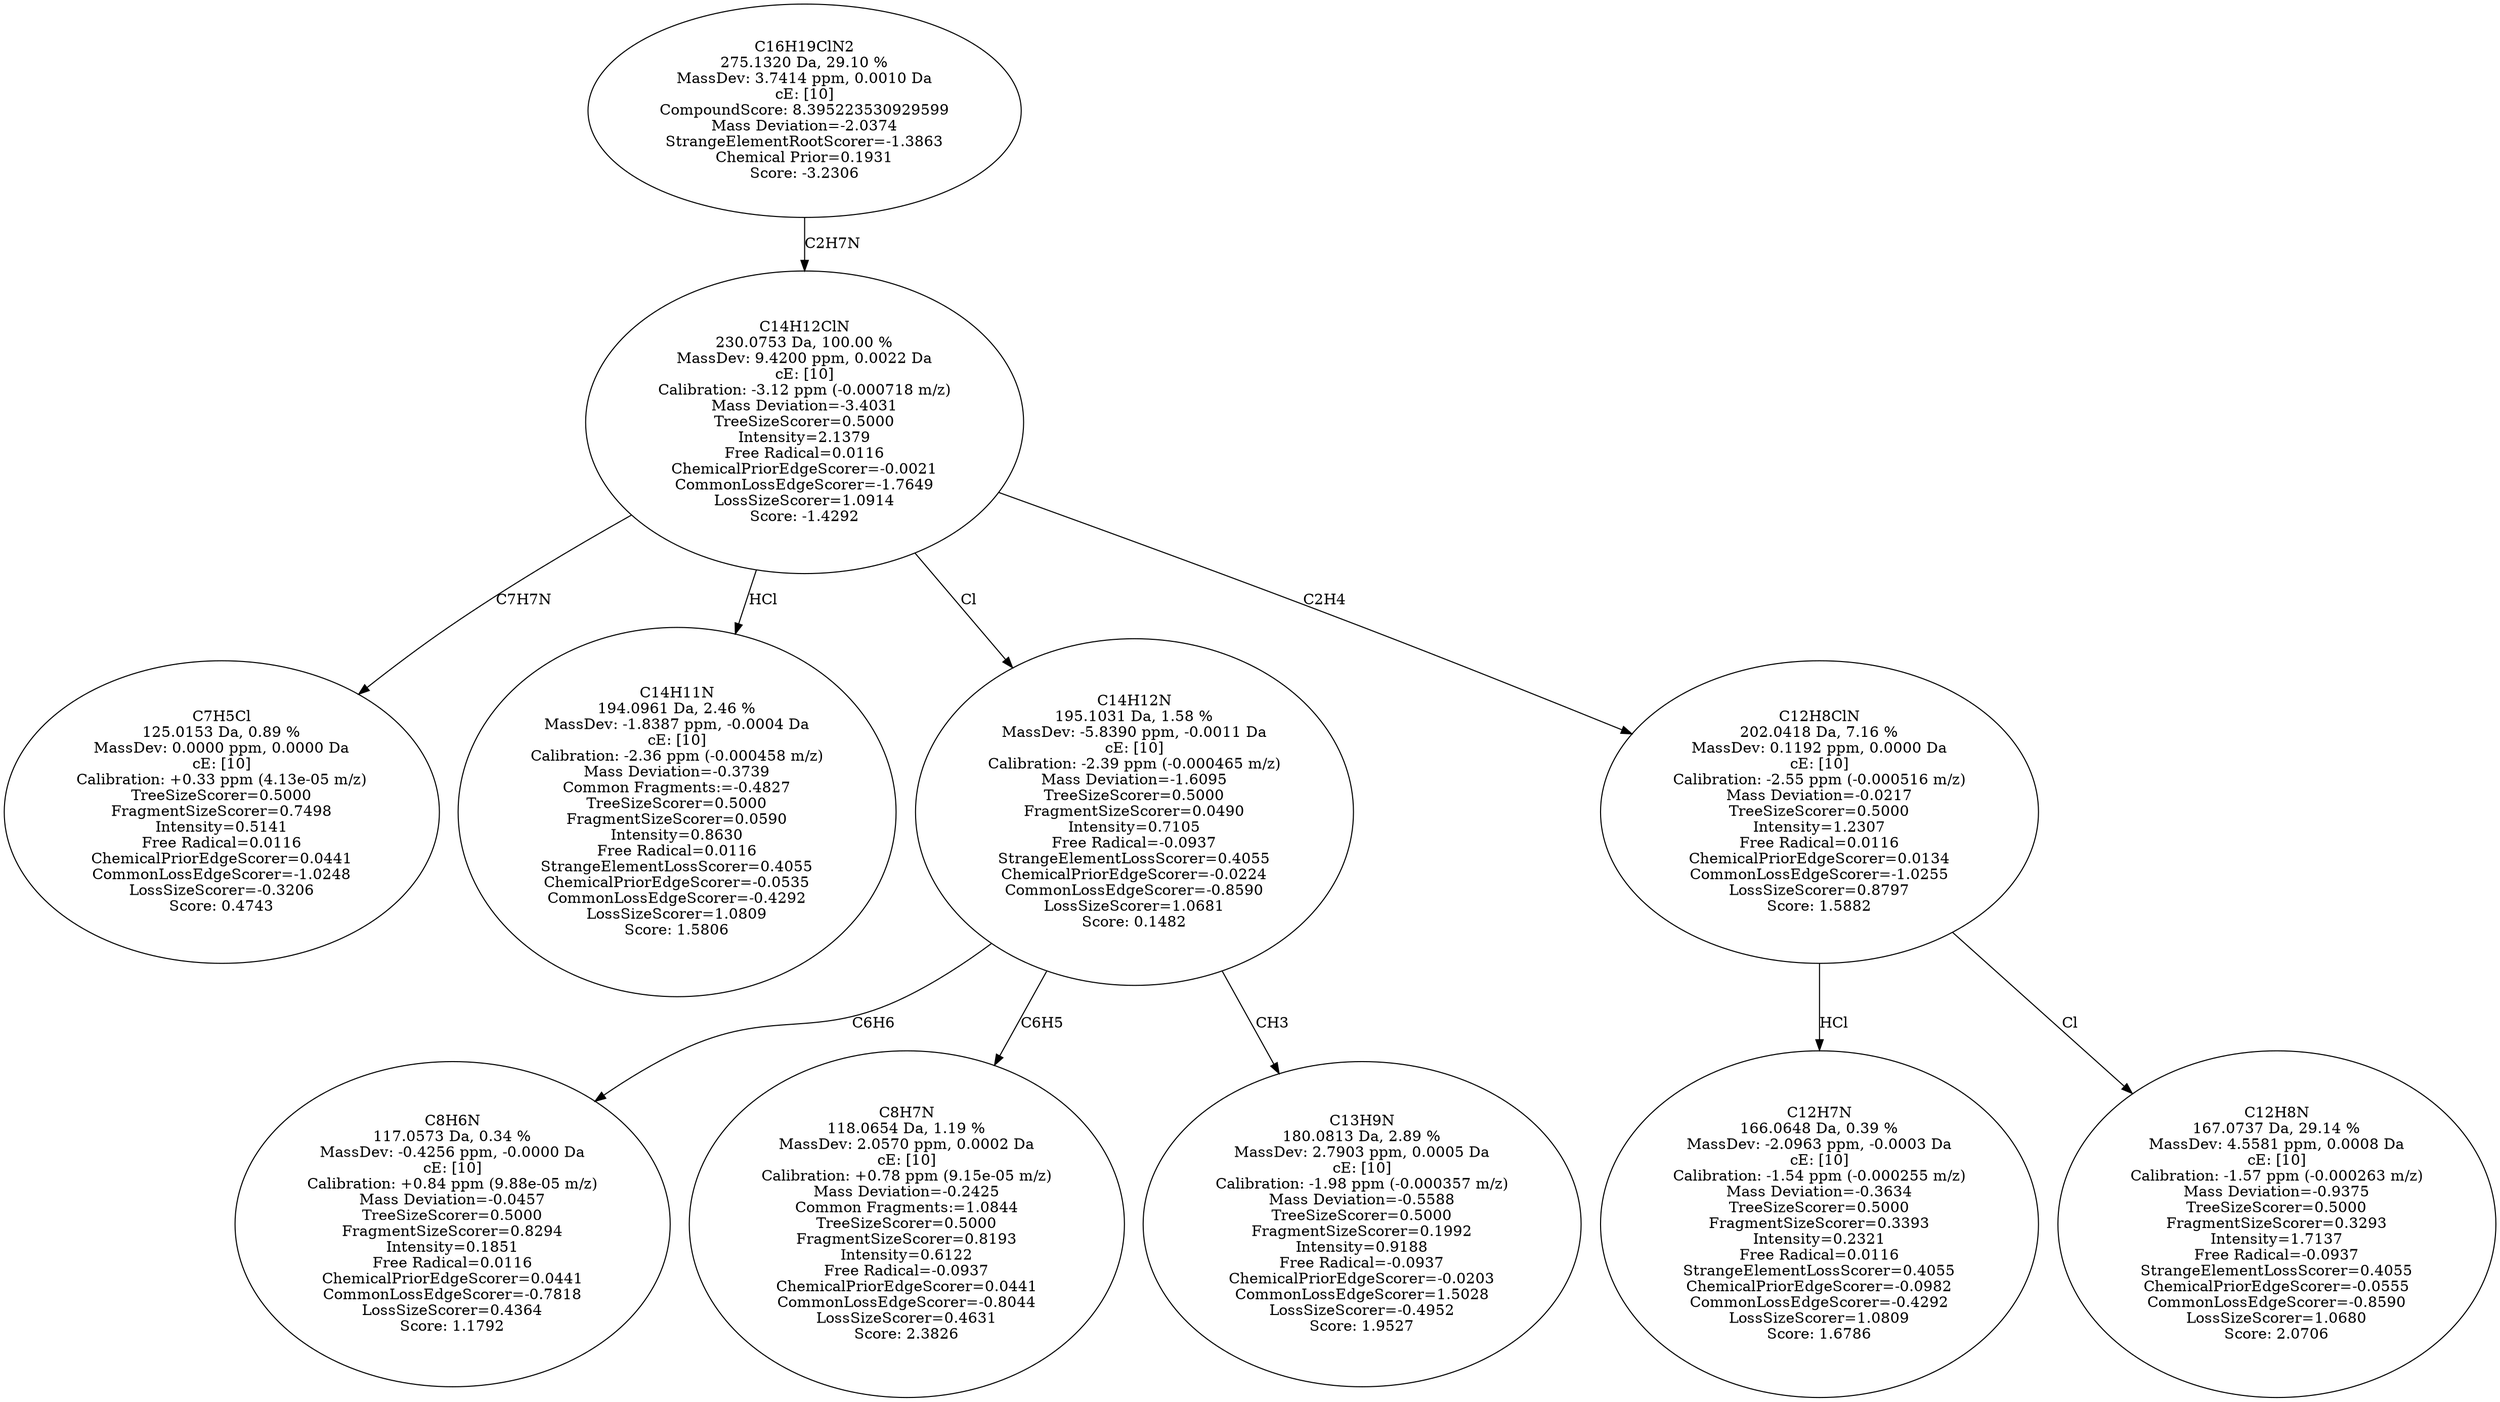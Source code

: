 strict digraph {
v1 [label="C7H5Cl\n125.0153 Da, 0.89 %\nMassDev: 0.0000 ppm, 0.0000 Da\ncE: [10]\nCalibration: +0.33 ppm (4.13e-05 m/z)\nTreeSizeScorer=0.5000\nFragmentSizeScorer=0.7498\nIntensity=0.5141\nFree Radical=0.0116\nChemicalPriorEdgeScorer=0.0441\nCommonLossEdgeScorer=-1.0248\nLossSizeScorer=-0.3206\nScore: 0.4743"];
v2 [label="C14H11N\n194.0961 Da, 2.46 %\nMassDev: -1.8387 ppm, -0.0004 Da\ncE: [10]\nCalibration: -2.36 ppm (-0.000458 m/z)\nMass Deviation=-0.3739\nCommon Fragments:=-0.4827\nTreeSizeScorer=0.5000\nFragmentSizeScorer=0.0590\nIntensity=0.8630\nFree Radical=0.0116\nStrangeElementLossScorer=0.4055\nChemicalPriorEdgeScorer=-0.0535\nCommonLossEdgeScorer=-0.4292\nLossSizeScorer=1.0809\nScore: 1.5806"];
v3 [label="C8H6N\n117.0573 Da, 0.34 %\nMassDev: -0.4256 ppm, -0.0000 Da\ncE: [10]\nCalibration: +0.84 ppm (9.88e-05 m/z)\nMass Deviation=-0.0457\nTreeSizeScorer=0.5000\nFragmentSizeScorer=0.8294\nIntensity=0.1851\nFree Radical=0.0116\nChemicalPriorEdgeScorer=0.0441\nCommonLossEdgeScorer=-0.7818\nLossSizeScorer=0.4364\nScore: 1.1792"];
v4 [label="C8H7N\n118.0654 Da, 1.19 %\nMassDev: 2.0570 ppm, 0.0002 Da\ncE: [10]\nCalibration: +0.78 ppm (9.15e-05 m/z)\nMass Deviation=-0.2425\nCommon Fragments:=1.0844\nTreeSizeScorer=0.5000\nFragmentSizeScorer=0.8193\nIntensity=0.6122\nFree Radical=-0.0937\nChemicalPriorEdgeScorer=0.0441\nCommonLossEdgeScorer=-0.8044\nLossSizeScorer=0.4631\nScore: 2.3826"];
v5 [label="C13H9N\n180.0813 Da, 2.89 %\nMassDev: 2.7903 ppm, 0.0005 Da\ncE: [10]\nCalibration: -1.98 ppm (-0.000357 m/z)\nMass Deviation=-0.5588\nTreeSizeScorer=0.5000\nFragmentSizeScorer=0.1992\nIntensity=0.9188\nFree Radical=-0.0937\nChemicalPriorEdgeScorer=-0.0203\nCommonLossEdgeScorer=1.5028\nLossSizeScorer=-0.4952\nScore: 1.9527"];
v6 [label="C14H12N\n195.1031 Da, 1.58 %\nMassDev: -5.8390 ppm, -0.0011 Da\ncE: [10]\nCalibration: -2.39 ppm (-0.000465 m/z)\nMass Deviation=-1.6095\nTreeSizeScorer=0.5000\nFragmentSizeScorer=0.0490\nIntensity=0.7105\nFree Radical=-0.0937\nStrangeElementLossScorer=0.4055\nChemicalPriorEdgeScorer=-0.0224\nCommonLossEdgeScorer=-0.8590\nLossSizeScorer=1.0681\nScore: 0.1482"];
v7 [label="C12H7N\n166.0648 Da, 0.39 %\nMassDev: -2.0963 ppm, -0.0003 Da\ncE: [10]\nCalibration: -1.54 ppm (-0.000255 m/z)\nMass Deviation=-0.3634\nTreeSizeScorer=0.5000\nFragmentSizeScorer=0.3393\nIntensity=0.2321\nFree Radical=0.0116\nStrangeElementLossScorer=0.4055\nChemicalPriorEdgeScorer=-0.0982\nCommonLossEdgeScorer=-0.4292\nLossSizeScorer=1.0809\nScore: 1.6786"];
v8 [label="C12H8N\n167.0737 Da, 29.14 %\nMassDev: 4.5581 ppm, 0.0008 Da\ncE: [10]\nCalibration: -1.57 ppm (-0.000263 m/z)\nMass Deviation=-0.9375\nTreeSizeScorer=0.5000\nFragmentSizeScorer=0.3293\nIntensity=1.7137\nFree Radical=-0.0937\nStrangeElementLossScorer=0.4055\nChemicalPriorEdgeScorer=-0.0555\nCommonLossEdgeScorer=-0.8590\nLossSizeScorer=1.0680\nScore: 2.0706"];
v9 [label="C12H8ClN\n202.0418 Da, 7.16 %\nMassDev: 0.1192 ppm, 0.0000 Da\ncE: [10]\nCalibration: -2.55 ppm (-0.000516 m/z)\nMass Deviation=-0.0217\nTreeSizeScorer=0.5000\nIntensity=1.2307\nFree Radical=0.0116\nChemicalPriorEdgeScorer=0.0134\nCommonLossEdgeScorer=-1.0255\nLossSizeScorer=0.8797\nScore: 1.5882"];
v10 [label="C14H12ClN\n230.0753 Da, 100.00 %\nMassDev: 9.4200 ppm, 0.0022 Da\ncE: [10]\nCalibration: -3.12 ppm (-0.000718 m/z)\nMass Deviation=-3.4031\nTreeSizeScorer=0.5000\nIntensity=2.1379\nFree Radical=0.0116\nChemicalPriorEdgeScorer=-0.0021\nCommonLossEdgeScorer=-1.7649\nLossSizeScorer=1.0914\nScore: -1.4292"];
v11 [label="C16H19ClN2\n275.1320 Da, 29.10 %\nMassDev: 3.7414 ppm, 0.0010 Da\ncE: [10]\nCompoundScore: 8.395223530929599\nMass Deviation=-2.0374\nStrangeElementRootScorer=-1.3863\nChemical Prior=0.1931\nScore: -3.2306"];
v10 -> v1 [label="C7H7N"];
v10 -> v2 [label="HCl"];
v6 -> v3 [label="C6H6"];
v6 -> v4 [label="C6H5"];
v6 -> v5 [label="CH3"];
v10 -> v6 [label="Cl"];
v9 -> v7 [label="HCl"];
v9 -> v8 [label="Cl"];
v10 -> v9 [label="C2H4"];
v11 -> v10 [label="C2H7N"];
}